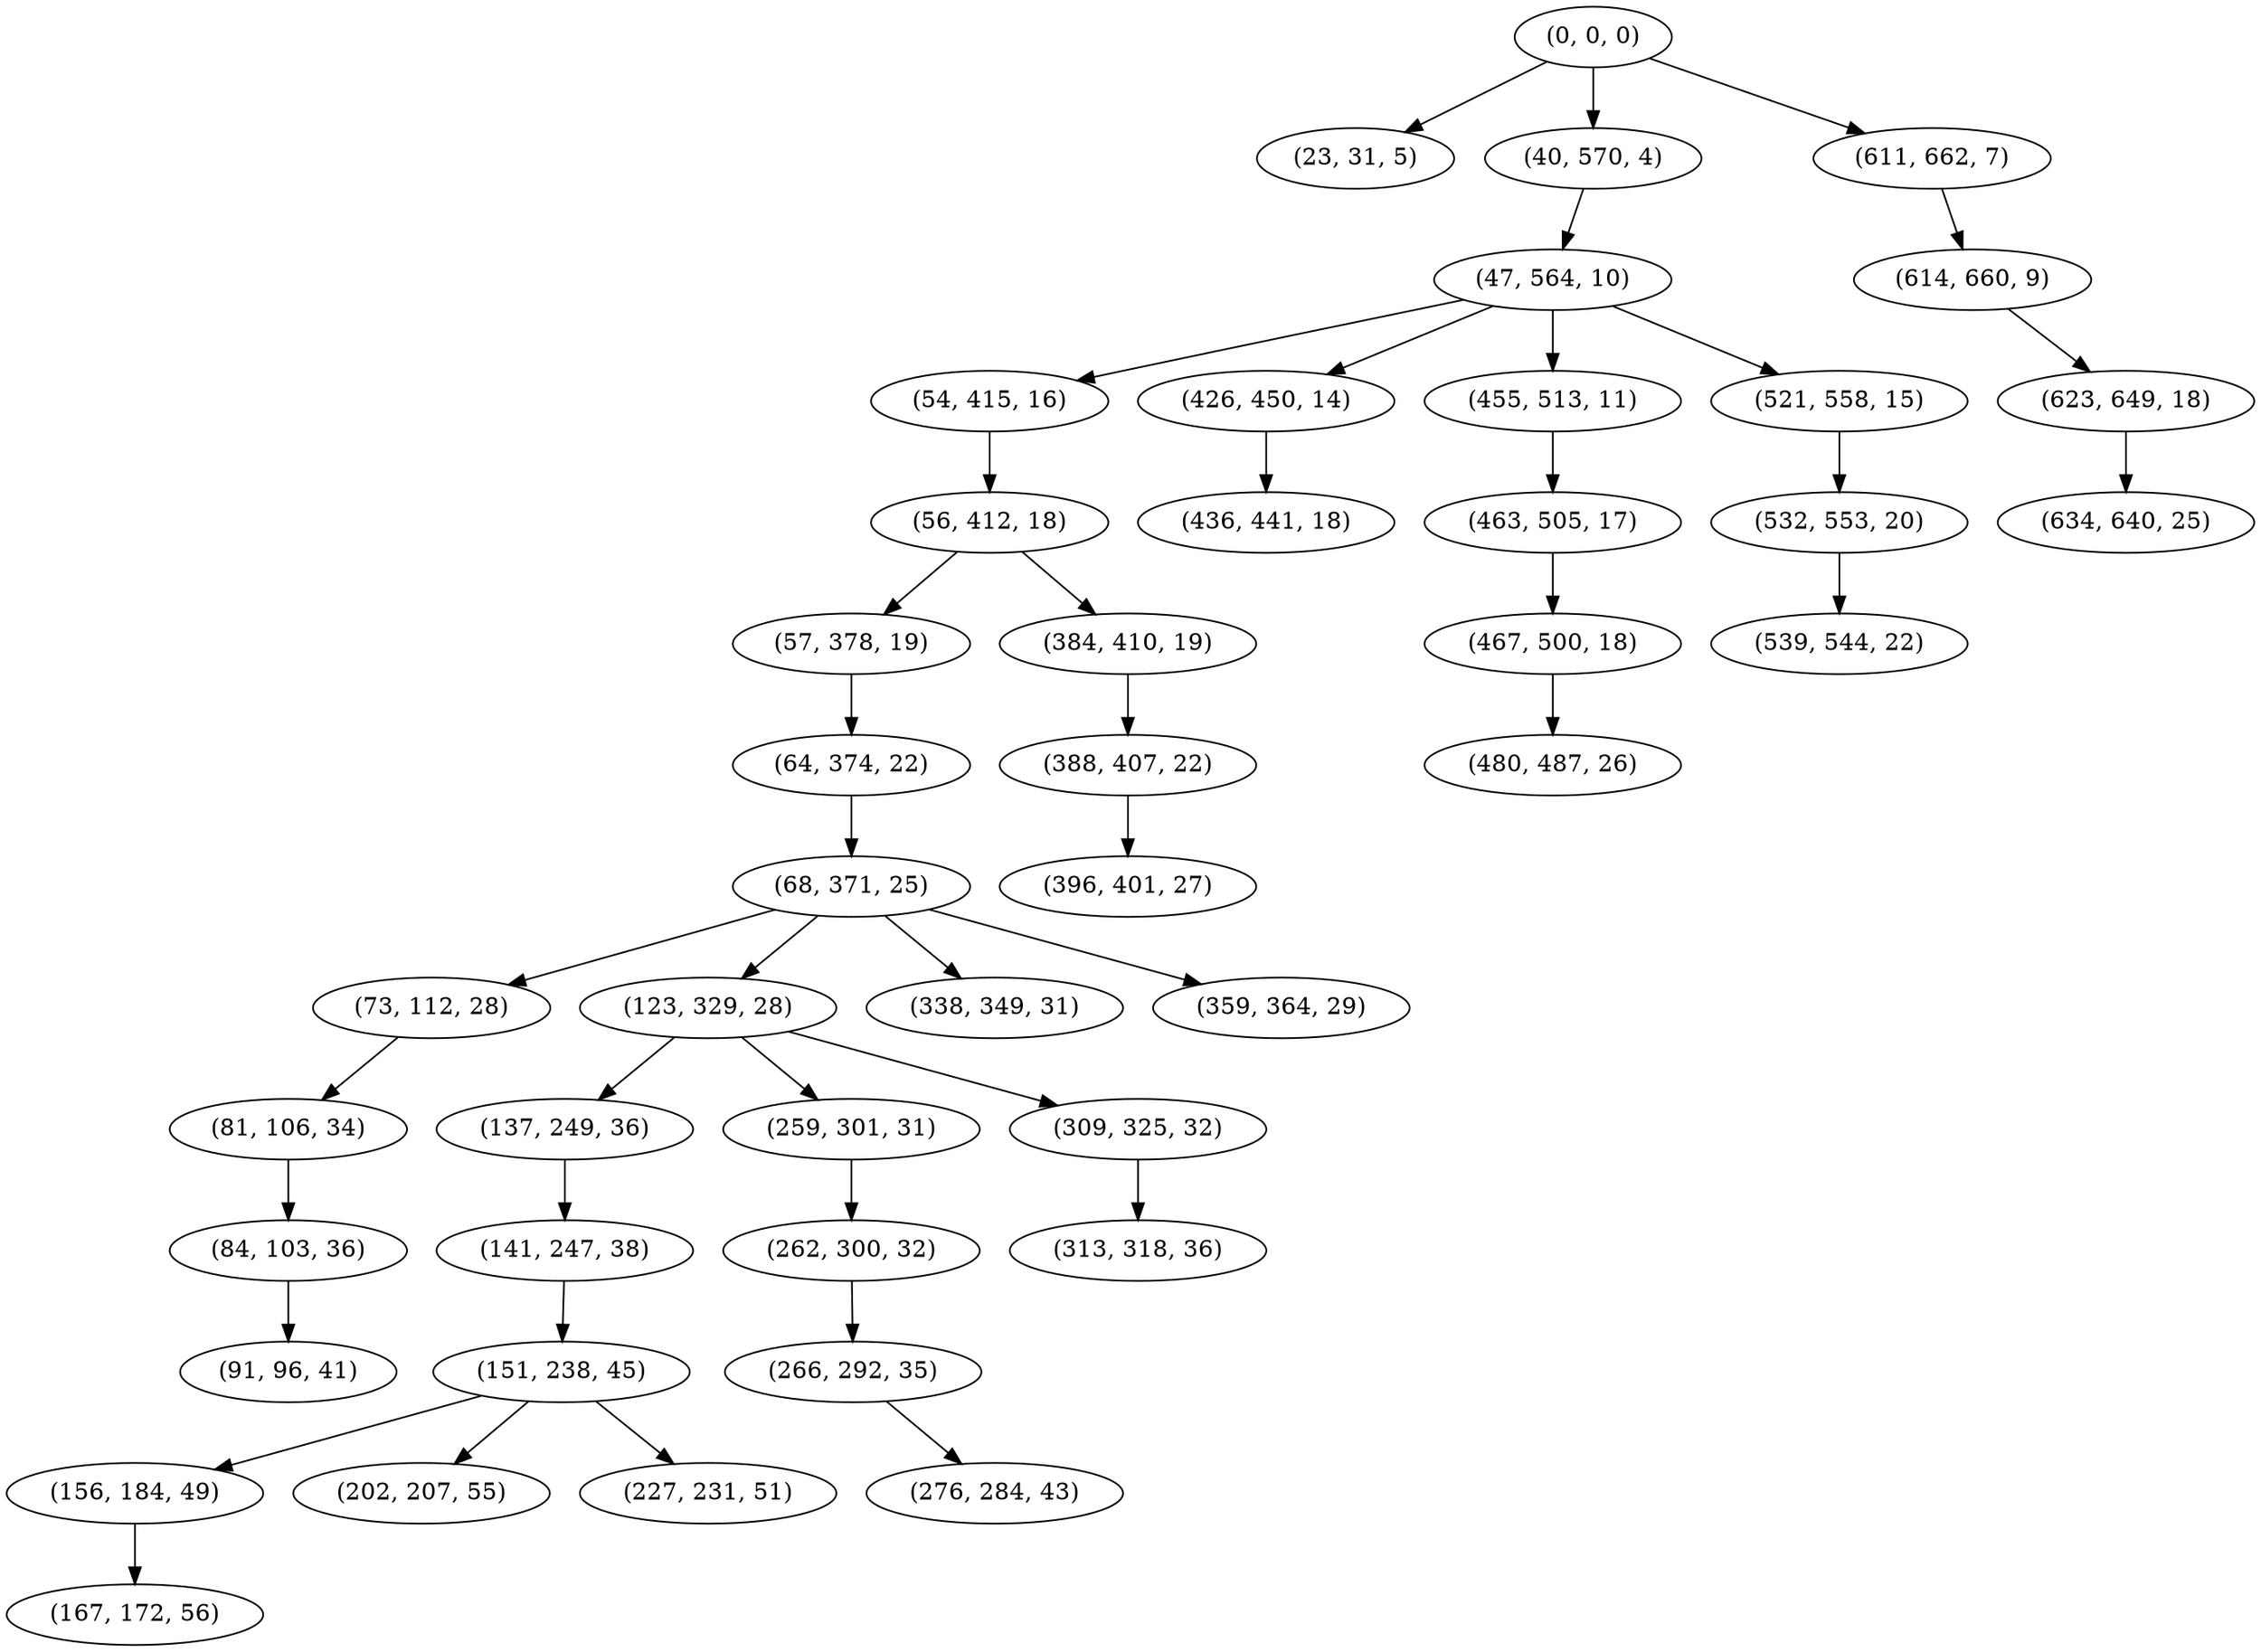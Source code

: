 digraph tree {
    "(0, 0, 0)";
    "(23, 31, 5)";
    "(40, 570, 4)";
    "(47, 564, 10)";
    "(54, 415, 16)";
    "(56, 412, 18)";
    "(57, 378, 19)";
    "(64, 374, 22)";
    "(68, 371, 25)";
    "(73, 112, 28)";
    "(81, 106, 34)";
    "(84, 103, 36)";
    "(91, 96, 41)";
    "(123, 329, 28)";
    "(137, 249, 36)";
    "(141, 247, 38)";
    "(151, 238, 45)";
    "(156, 184, 49)";
    "(167, 172, 56)";
    "(202, 207, 55)";
    "(227, 231, 51)";
    "(259, 301, 31)";
    "(262, 300, 32)";
    "(266, 292, 35)";
    "(276, 284, 43)";
    "(309, 325, 32)";
    "(313, 318, 36)";
    "(338, 349, 31)";
    "(359, 364, 29)";
    "(384, 410, 19)";
    "(388, 407, 22)";
    "(396, 401, 27)";
    "(426, 450, 14)";
    "(436, 441, 18)";
    "(455, 513, 11)";
    "(463, 505, 17)";
    "(467, 500, 18)";
    "(480, 487, 26)";
    "(521, 558, 15)";
    "(532, 553, 20)";
    "(539, 544, 22)";
    "(611, 662, 7)";
    "(614, 660, 9)";
    "(623, 649, 18)";
    "(634, 640, 25)";
    "(0, 0, 0)" -> "(23, 31, 5)";
    "(0, 0, 0)" -> "(40, 570, 4)";
    "(0, 0, 0)" -> "(611, 662, 7)";
    "(40, 570, 4)" -> "(47, 564, 10)";
    "(47, 564, 10)" -> "(54, 415, 16)";
    "(47, 564, 10)" -> "(426, 450, 14)";
    "(47, 564, 10)" -> "(455, 513, 11)";
    "(47, 564, 10)" -> "(521, 558, 15)";
    "(54, 415, 16)" -> "(56, 412, 18)";
    "(56, 412, 18)" -> "(57, 378, 19)";
    "(56, 412, 18)" -> "(384, 410, 19)";
    "(57, 378, 19)" -> "(64, 374, 22)";
    "(64, 374, 22)" -> "(68, 371, 25)";
    "(68, 371, 25)" -> "(73, 112, 28)";
    "(68, 371, 25)" -> "(123, 329, 28)";
    "(68, 371, 25)" -> "(338, 349, 31)";
    "(68, 371, 25)" -> "(359, 364, 29)";
    "(73, 112, 28)" -> "(81, 106, 34)";
    "(81, 106, 34)" -> "(84, 103, 36)";
    "(84, 103, 36)" -> "(91, 96, 41)";
    "(123, 329, 28)" -> "(137, 249, 36)";
    "(123, 329, 28)" -> "(259, 301, 31)";
    "(123, 329, 28)" -> "(309, 325, 32)";
    "(137, 249, 36)" -> "(141, 247, 38)";
    "(141, 247, 38)" -> "(151, 238, 45)";
    "(151, 238, 45)" -> "(156, 184, 49)";
    "(151, 238, 45)" -> "(202, 207, 55)";
    "(151, 238, 45)" -> "(227, 231, 51)";
    "(156, 184, 49)" -> "(167, 172, 56)";
    "(259, 301, 31)" -> "(262, 300, 32)";
    "(262, 300, 32)" -> "(266, 292, 35)";
    "(266, 292, 35)" -> "(276, 284, 43)";
    "(309, 325, 32)" -> "(313, 318, 36)";
    "(384, 410, 19)" -> "(388, 407, 22)";
    "(388, 407, 22)" -> "(396, 401, 27)";
    "(426, 450, 14)" -> "(436, 441, 18)";
    "(455, 513, 11)" -> "(463, 505, 17)";
    "(463, 505, 17)" -> "(467, 500, 18)";
    "(467, 500, 18)" -> "(480, 487, 26)";
    "(521, 558, 15)" -> "(532, 553, 20)";
    "(532, 553, 20)" -> "(539, 544, 22)";
    "(611, 662, 7)" -> "(614, 660, 9)";
    "(614, 660, 9)" -> "(623, 649, 18)";
    "(623, 649, 18)" -> "(634, 640, 25)";
}
